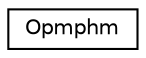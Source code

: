 digraph "Graphical Class Hierarchy"
{
 // LATEX_PDF_SIZE
  edge [fontname="Helvetica",fontsize="10",labelfontname="Helvetica",labelfontsize="10"];
  node [fontname="Helvetica",fontsize="10",shape=record];
  rankdir="LR";
  Node0 [label="Opmphm",height=0.2,width=0.4,color="black", fillcolor="white", style="filled",URL="$structOpmphm.html",tooltip="The opmphm."];
}
